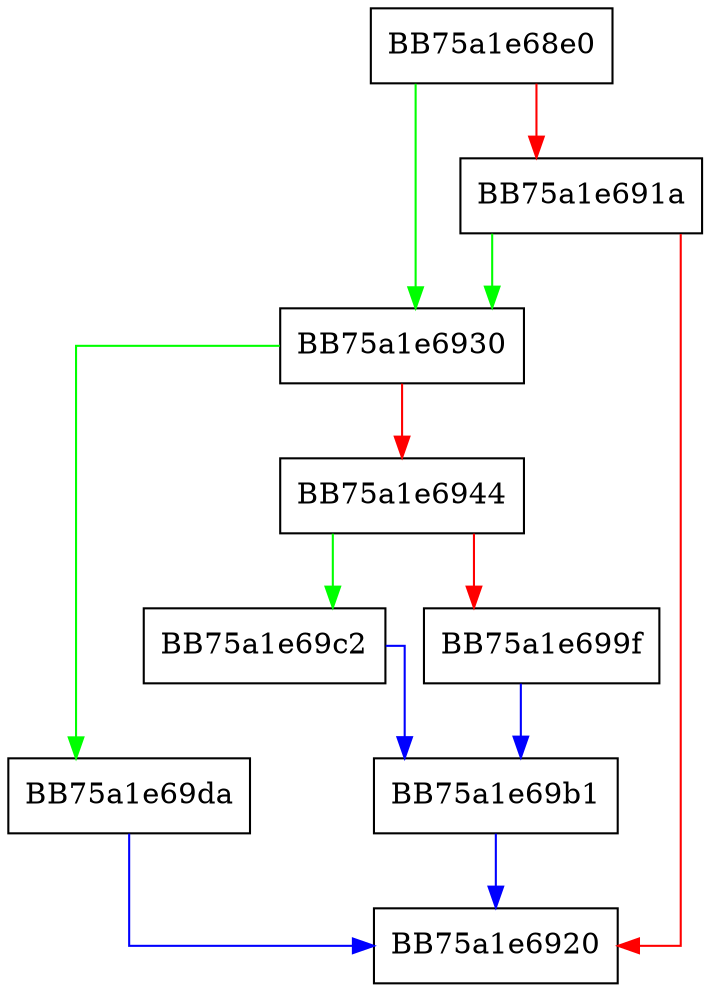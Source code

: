 digraph x86_emu_bound {
  node [shape="box"];
  graph [splines=ortho];
  BB75a1e68e0 -> BB75a1e6930 [color="green"];
  BB75a1e68e0 -> BB75a1e691a [color="red"];
  BB75a1e691a -> BB75a1e6930 [color="green"];
  BB75a1e691a -> BB75a1e6920 [color="red"];
  BB75a1e6930 -> BB75a1e69da [color="green"];
  BB75a1e6930 -> BB75a1e6944 [color="red"];
  BB75a1e6944 -> BB75a1e69c2 [color="green"];
  BB75a1e6944 -> BB75a1e699f [color="red"];
  BB75a1e699f -> BB75a1e69b1 [color="blue"];
  BB75a1e69b1 -> BB75a1e6920 [color="blue"];
  BB75a1e69c2 -> BB75a1e69b1 [color="blue"];
  BB75a1e69da -> BB75a1e6920 [color="blue"];
}
